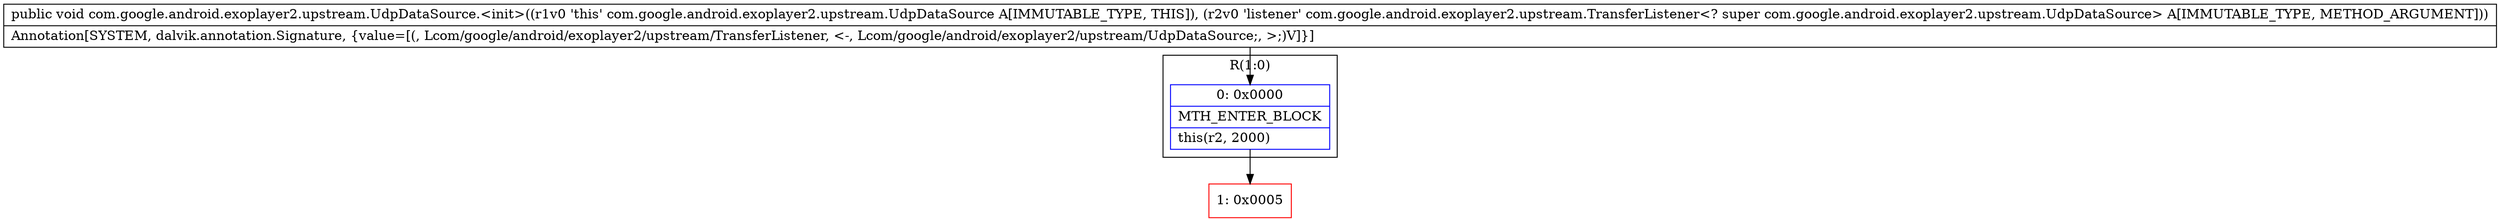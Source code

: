digraph "CFG forcom.google.android.exoplayer2.upstream.UdpDataSource.\<init\>(Lcom\/google\/android\/exoplayer2\/upstream\/TransferListener;)V" {
subgraph cluster_Region_2123468560 {
label = "R(1:0)";
node [shape=record,color=blue];
Node_0 [shape=record,label="{0\:\ 0x0000|MTH_ENTER_BLOCK\l|this(r2, 2000)\l}"];
}
Node_1 [shape=record,color=red,label="{1\:\ 0x0005}"];
MethodNode[shape=record,label="{public void com.google.android.exoplayer2.upstream.UdpDataSource.\<init\>((r1v0 'this' com.google.android.exoplayer2.upstream.UdpDataSource A[IMMUTABLE_TYPE, THIS]), (r2v0 'listener' com.google.android.exoplayer2.upstream.TransferListener\<? super com.google.android.exoplayer2.upstream.UdpDataSource\> A[IMMUTABLE_TYPE, METHOD_ARGUMENT]))  | Annotation[SYSTEM, dalvik.annotation.Signature, \{value=[(, Lcom\/google\/android\/exoplayer2\/upstream\/TransferListener, \<\-, Lcom\/google\/android\/exoplayer2\/upstream\/UdpDataSource;, \>;)V]\}]\l}"];
MethodNode -> Node_0;
Node_0 -> Node_1;
}


